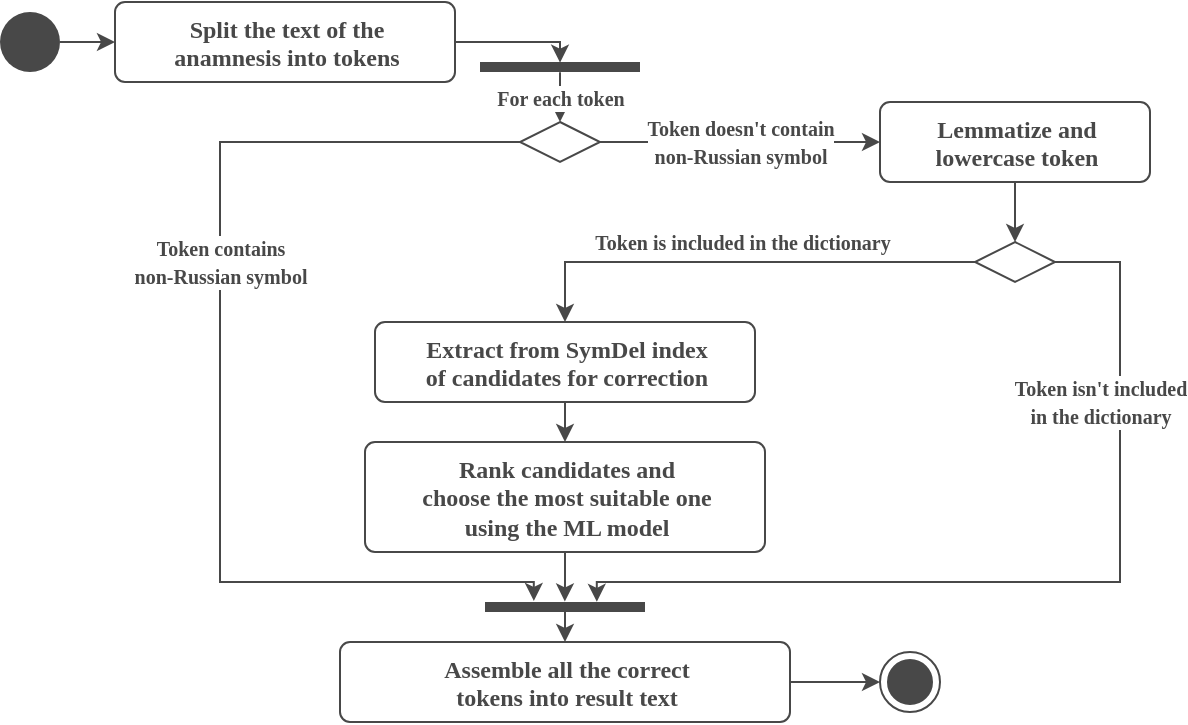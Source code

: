 <mxfile version="20.0.3" type="device"><diagram id="61VdjfadAhDr90nPG6A9" name="Page-1"><mxGraphModel dx="782" dy="471" grid="1" gridSize="10" guides="1" tooltips="1" connect="1" arrows="1" fold="1" page="1" pageScale="1" pageWidth="827" pageHeight="1169" math="0" shadow="0"><root><mxCell id="0"/><mxCell id="1" parent="0"/><mxCell id="WbfAhR3PzNlKg7V9zck_-1" style="edgeStyle=orthogonalEdgeStyle;rounded=0;orthogonalLoop=1;jettySize=auto;html=1;exitX=1;exitY=0.5;exitDx=0;exitDy=0;entryX=0;entryY=0.5;entryDx=0;entryDy=0;strokeColor=#484848;" parent="1" source="WbfAhR3PzNlKg7V9zck_-2" target="WbfAhR3PzNlKg7V9zck_-8" edge="1"><mxGeometry relative="1" as="geometry"><Array as="points"/><mxPoint x="247.5" y="264" as="targetPoint"/></mxGeometry></mxCell><mxCell id="WbfAhR3PzNlKg7V9zck_-2" value="" style="ellipse;fillColor=#484848;strokeColor=none;" parent="1" vertex="1"><mxGeometry x="20" y="145" width="30" height="30" as="geometry"/></mxCell><mxCell id="WbfAhR3PzNlKg7V9zck_-8" value="&lt;font color=&quot;#484848&quot;&gt;&lt;b&gt;Split the text of the &lt;br&gt;anamnesis into tokens&lt;/b&gt;&lt;/font&gt;" style="html=1;align=center;verticalAlign=top;rounded=1;absoluteArcSize=1;arcSize=10;dashed=0;fillColor=#FFFFFF;strokeColor=#484848;fontFamily=Montserrat Semibold;" parent="1" vertex="1"><mxGeometry x="77.5" y="140" width="170" height="40" as="geometry"/></mxCell><mxCell id="WbfAhR3PzNlKg7V9zck_-51" value="&lt;b style=&quot;color: rgb(72 , 72 , 72) ; font-family: &amp;#34;montserrat&amp;#34; ; font-size: x-small ; font-style: normal ; letter-spacing: normal ; text-align: center ; text-indent: 0px ; text-transform: none ; word-spacing: 0px&quot;&gt;For each token&lt;/b&gt;" style="edgeStyle=orthogonalEdgeStyle;rounded=0;orthogonalLoop=1;jettySize=auto;html=1;strokeColor=#484848;exitX=1.031;exitY=0.5;exitDx=0;exitDy=0;exitPerimeter=0;fontFamily=Montserrat Semibold;entryX=0.5;entryY=0;entryDx=0;entryDy=0;" parent="1" source="D_i69omSW4-4UMKgqZ6J-21" target="6UbJSReIe_Cn7X1c4ERg-2" edge="1"><mxGeometry x="-0.004" relative="1" as="geometry"><mxPoint x="135" y="210" as="sourcePoint"/><mxPoint x="150" y="180" as="targetPoint"/><Array as="points"/><mxPoint as="offset"/></mxGeometry></mxCell><mxCell id="D_i69omSW4-4UMKgqZ6J-5" value="" style="rhombus;strokeColor=#484848;fillColor=#FFFFFF;aspect=fixed;direction=north;rotation=90;fontFamily=Montserrat Semibold;" parent="1" vertex="1"><mxGeometry x="517.5" y="250" width="20" height="40" as="geometry"/></mxCell><mxCell id="D_i69omSW4-4UMKgqZ6J-7" value="&lt;font color=&quot;#484848&quot; face=&quot;montserrat&quot; size=&quot;1&quot;&gt;&lt;b&gt;Token is included in the dictionary&lt;br&gt;&lt;/b&gt;&lt;/font&gt;" style="edgeStyle=orthogonalEdgeStyle;rounded=0;orthogonalLoop=1;jettySize=auto;html=1;strokeColor=#484848;exitX=0;exitY=0.5;exitDx=0;exitDy=0;entryX=0.5;entryY=0;entryDx=0;entryDy=0;fontFamily=Montserrat Semibold;" parent="1" source="D_i69omSW4-4UMKgqZ6J-5" target="D_i69omSW4-4UMKgqZ6J-9" edge="1"><mxGeometry y="-10" relative="1" as="geometry"><mxPoint x="145" y="450" as="sourcePoint"/><mxPoint x="210" y="480" as="targetPoint"/><Array as="points"><mxPoint x="303" y="270"/></Array><mxPoint x="1" as="offset"/></mxGeometry></mxCell><mxCell id="D_i69omSW4-4UMKgqZ6J-8" value="&lt;b style=&quot;font-style: normal; letter-spacing: normal; text-align: center; text-indent: 0px; text-transform: none; word-spacing: 0px; color: rgb(72, 72, 72); font-family: montserrat; font-size: x-small;&quot;&gt;Token isn't included &lt;br&gt;in the dictionary&lt;/b&gt;" style="edgeStyle=orthogonalEdgeStyle;rounded=0;orthogonalLoop=1;jettySize=auto;html=1;strokeColor=#484848;exitX=1;exitY=0.5;exitDx=0;exitDy=0;entryX=-0.016;entryY=0.301;entryDx=0;entryDy=0;entryPerimeter=0;fontFamily=Montserrat Semibold;" parent="1" source="D_i69omSW4-4UMKgqZ6J-5" target="D_i69omSW4-4UMKgqZ6J-22" edge="1"><mxGeometry x="-0.558" y="-10" relative="1" as="geometry"><mxPoint x="165" y="490" as="sourcePoint"/><mxPoint x="80" y="510" as="targetPoint"/><Array as="points"><mxPoint x="580" y="270"/><mxPoint x="580" y="430"/><mxPoint x="318" y="430"/></Array><mxPoint as="offset"/></mxGeometry></mxCell><mxCell id="D_i69omSW4-4UMKgqZ6J-9" value="&lt;font color=&quot;#484848&quot;&gt;&lt;b&gt;Extract from SymDel index &lt;br&gt;of candidates for correction&lt;/b&gt;&lt;/font&gt;" style="html=1;align=center;verticalAlign=top;rounded=1;absoluteArcSize=1;arcSize=10;dashed=0;fillColor=#FFFFFF;strokeColor=#484848;fontFamily=Montserrat Semibold;" parent="1" vertex="1"><mxGeometry x="207.5" y="300" width="190" height="40" as="geometry"/></mxCell><mxCell id="D_i69omSW4-4UMKgqZ6J-10" value="&lt;font data-font-src=&quot;https://fonts.googleapis.com/css?family=Montserrat+Medium&quot; color=&quot;#484848&quot;&gt;&lt;b style=&quot;&quot;&gt;Rank candidates and &lt;br&gt;choose the most suitable one &lt;br&gt;using the ML model&lt;/b&gt;&lt;/font&gt;" style="html=1;align=center;verticalAlign=top;rounded=1;absoluteArcSize=1;arcSize=10;dashed=0;fillColor=#FFFFFF;strokeColor=#484848;fontFamily=Montserrat Semibold;" parent="1" vertex="1"><mxGeometry x="202.5" y="360" width="200" height="55" as="geometry"/></mxCell><mxCell id="D_i69omSW4-4UMKgqZ6J-12" value="" style="edgeStyle=orthogonalEdgeStyle;rounded=0;orthogonalLoop=1;jettySize=auto;html=1;strokeColor=#484848;exitX=0.5;exitY=1;exitDx=0;exitDy=0;entryX=0.5;entryY=0;entryDx=0;entryDy=0;fontFamily=Montserrat Semibold;" parent="1" source="D_i69omSW4-4UMKgqZ6J-9" target="D_i69omSW4-4UMKgqZ6J-10" edge="1"><mxGeometry x="-0.111" relative="1" as="geometry"><mxPoint x="165" y="490" as="sourcePoint"/><mxPoint x="220" y="533.5" as="targetPoint"/><Array as="points"/><mxPoint as="offset"/></mxGeometry></mxCell><mxCell id="D_i69omSW4-4UMKgqZ6J-13" value="&lt;font color=&quot;#484848&quot;&gt;&lt;b&gt;Assemble all the correct &lt;br&gt;tokens into result text&lt;/b&gt;&lt;/font&gt;" style="html=1;align=center;verticalAlign=top;rounded=1;absoluteArcSize=1;arcSize=10;dashed=0;fillColor=#FFFFFF;strokeColor=#484848;fontFamily=Montserrat Semibold;" parent="1" vertex="1"><mxGeometry x="190" y="460" width="225" height="40" as="geometry"/></mxCell><mxCell id="D_i69omSW4-4UMKgqZ6J-14" value="" style="edgeStyle=orthogonalEdgeStyle;rounded=0;orthogonalLoop=1;jettySize=auto;html=1;strokeColor=#484848;exitX=0.5;exitY=1;exitDx=0;exitDy=0;entryX=-0.056;entryY=0.501;entryDx=0;entryDy=0;entryPerimeter=0;fontFamily=Montserrat Semibold;" parent="1" source="D_i69omSW4-4UMKgqZ6J-10" target="D_i69omSW4-4UMKgqZ6J-22" edge="1"><mxGeometry x="-0.111" relative="1" as="geometry"><mxPoint x="220" y="565" as="sourcePoint"/><mxPoint x="170" y="670" as="targetPoint"/><Array as="points"><mxPoint x="302" y="430"/><mxPoint x="302" y="430"/></Array><mxPoint as="offset"/></mxGeometry></mxCell><mxCell id="D_i69omSW4-4UMKgqZ6J-15" value="" style="ellipse;html=1;shape=endState;fillColor=#484848;strokeColor=#484848;fontFamily=Montserrat Semibold;" parent="1" vertex="1"><mxGeometry x="460" y="465" width="30" height="30" as="geometry"/></mxCell><mxCell id="D_i69omSW4-4UMKgqZ6J-16" value="" style="edgeStyle=orthogonalEdgeStyle;rounded=0;orthogonalLoop=1;jettySize=auto;html=1;strokeColor=#484848;exitX=1;exitY=0.5;exitDx=0;exitDy=0;entryX=0;entryY=0.5;entryDx=0;entryDy=0;fontFamily=Montserrat Semibold;" parent="1" source="D_i69omSW4-4UMKgqZ6J-13" target="D_i69omSW4-4UMKgqZ6J-15" edge="1"><mxGeometry x="-0.111" relative="1" as="geometry"><mxPoint x="382.5" y="460" as="sourcePoint"/><mxPoint x="382.5" y="510" as="targetPoint"/><Array as="points"/><mxPoint as="offset"/></mxGeometry></mxCell><mxCell id="D_i69omSW4-4UMKgqZ6J-20" value="" style="edgeStyle=orthogonalEdgeStyle;rounded=0;orthogonalLoop=1;jettySize=auto;html=1;strokeColor=#484848;exitX=1;exitY=0.5;exitDx=0;exitDy=0;entryX=0.063;entryY=0.5;entryDx=0;entryDy=0;entryPerimeter=0;fontFamily=Montserrat Semibold;" parent="1" source="WbfAhR3PzNlKg7V9zck_-8" target="D_i69omSW4-4UMKgqZ6J-21" edge="1"><mxGeometry x="-0.111" relative="1" as="geometry"><mxPoint x="180" y="240" as="sourcePoint"/><mxPoint x="135" y="200" as="targetPoint"/><Array as="points"><mxPoint x="300" y="160"/></Array><mxPoint as="offset"/></mxGeometry></mxCell><mxCell id="D_i69omSW4-4UMKgqZ6J-21" value="" style="html=1;points=[];perimeter=orthogonalPerimeter;strokeColor=none;fillColor=#484848;direction=south;fontFamily=Montserrat Semibold;" parent="1" vertex="1"><mxGeometry x="260" y="170" width="80" height="5" as="geometry"/></mxCell><mxCell id="D_i69omSW4-4UMKgqZ6J-22" value="" style="html=1;points=[];perimeter=orthogonalPerimeter;strokeColor=none;fillColor=#484848;direction=south;fontFamily=Montserrat Semibold;" parent="1" vertex="1"><mxGeometry x="262.5" y="440" width="80" height="5" as="geometry"/></mxCell><mxCell id="D_i69omSW4-4UMKgqZ6J-23" value="" style="edgeStyle=orthogonalEdgeStyle;rounded=0;orthogonalLoop=1;jettySize=auto;html=1;strokeColor=#484848;entryX=0.5;entryY=0;entryDx=0;entryDy=0;exitX=0.874;exitY=0.5;exitDx=0;exitDy=0;exitPerimeter=0;fontFamily=Montserrat Semibold;" parent="1" source="D_i69omSW4-4UMKgqZ6J-22" target="D_i69omSW4-4UMKgqZ6J-13" edge="1"><mxGeometry x="-0.111" relative="1" as="geometry"><mxPoint x="302.5" y="450" as="sourcePoint"/><mxPoint x="332.5" y="457.42" as="targetPoint"/><Array as="points"/><mxPoint as="offset"/></mxGeometry></mxCell><mxCell id="6UbJSReIe_Cn7X1c4ERg-1" value="&lt;font color=&quot;#484848&quot;&gt;&lt;b&gt;Lemmatize and &lt;br&gt;lowercase token&lt;/b&gt;&lt;/font&gt;" style="html=1;align=center;verticalAlign=top;rounded=1;absoluteArcSize=1;arcSize=10;dashed=0;fillColor=#FFFFFF;strokeColor=#484848;fontFamily=Montserrat Semibold;" parent="1" vertex="1"><mxGeometry x="460" y="190" width="135" height="40" as="geometry"/></mxCell><mxCell id="6UbJSReIe_Cn7X1c4ERg-2" value="" style="rhombus;strokeColor=#484848;fillColor=#FFFFFF;aspect=fixed;direction=north;rotation=90;fontFamily=Montserrat Semibold;" parent="1" vertex="1"><mxGeometry x="290" y="190" width="20" height="40" as="geometry"/></mxCell><mxCell id="6UbJSReIe_Cn7X1c4ERg-3" value="&lt;font size=&quot;1&quot; face=&quot;montserrat&quot; color=&quot;#484848&quot;&gt;&lt;b&gt;Token contains&lt;br&gt;non-Russian symbol&lt;/b&gt;&lt;/font&gt;" style="edgeStyle=orthogonalEdgeStyle;rounded=0;orthogonalLoop=1;jettySize=auto;html=1;strokeColor=#484848;exitX=0;exitY=0.5;exitDx=0;exitDy=0;fontFamily=Montserrat Semibold;entryX=-0.111;entryY=0.695;entryDx=0;entryDy=0;entryPerimeter=0;" parent="1" source="6UbJSReIe_Cn7X1c4ERg-2" target="D_i69omSW4-4UMKgqZ6J-22" edge="1"><mxGeometry x="-0.217" relative="1" as="geometry"><mxPoint x="125" y="360" as="sourcePoint"/><mxPoint x="120" y="670" as="targetPoint"/><Array as="points"><mxPoint x="130" y="210"/><mxPoint x="130" y="430"/><mxPoint x="287" y="430"/></Array><mxPoint as="offset"/></mxGeometry></mxCell><mxCell id="6UbJSReIe_Cn7X1c4ERg-4" value="&lt;font color=&quot;#484848&quot; face=&quot;montserrat&quot; size=&quot;1&quot;&gt;&lt;b&gt;Token doesn't contain &lt;br&gt;non-Russian symbol&lt;br&gt;&lt;/b&gt;&lt;/font&gt;" style="edgeStyle=orthogonalEdgeStyle;rounded=0;orthogonalLoop=1;jettySize=auto;html=1;strokeColor=#484848;exitX=1;exitY=0.5;exitDx=0;exitDy=0;fontFamily=Montserrat Semibold;entryX=0;entryY=0.5;entryDx=0;entryDy=0;" parent="1" source="6UbJSReIe_Cn7X1c4ERg-2" target="6UbJSReIe_Cn7X1c4ERg-1" edge="1"><mxGeometry relative="1" as="geometry"><mxPoint x="165" y="360" as="sourcePoint"/><mxPoint x="240" y="310" as="targetPoint"/><Array as="points"/><mxPoint as="offset"/></mxGeometry></mxCell><mxCell id="6UbJSReIe_Cn7X1c4ERg-5" value="&lt;font color=&quot;#484848&quot; face=&quot;montserrat&quot; size=&quot;1&quot;&gt;&lt;b&gt;&lt;br&gt;&lt;/b&gt;&lt;/font&gt;" style="edgeStyle=orthogonalEdgeStyle;rounded=0;orthogonalLoop=1;jettySize=auto;html=1;strokeColor=#484848;exitX=0.5;exitY=1;exitDx=0;exitDy=0;entryX=0.5;entryY=0;entryDx=0;entryDy=0;fontFamily=Montserrat Semibold;" parent="1" source="6UbJSReIe_Cn7X1c4ERg-1" target="D_i69omSW4-4UMKgqZ6J-5" edge="1"><mxGeometry x="0.412" relative="1" as="geometry"><mxPoint x="165" y="360" as="sourcePoint"/><mxPoint x="215" y="525" as="targetPoint"/><Array as="points"/><mxPoint as="offset"/></mxGeometry></mxCell></root></mxGraphModel></diagram></mxfile>
